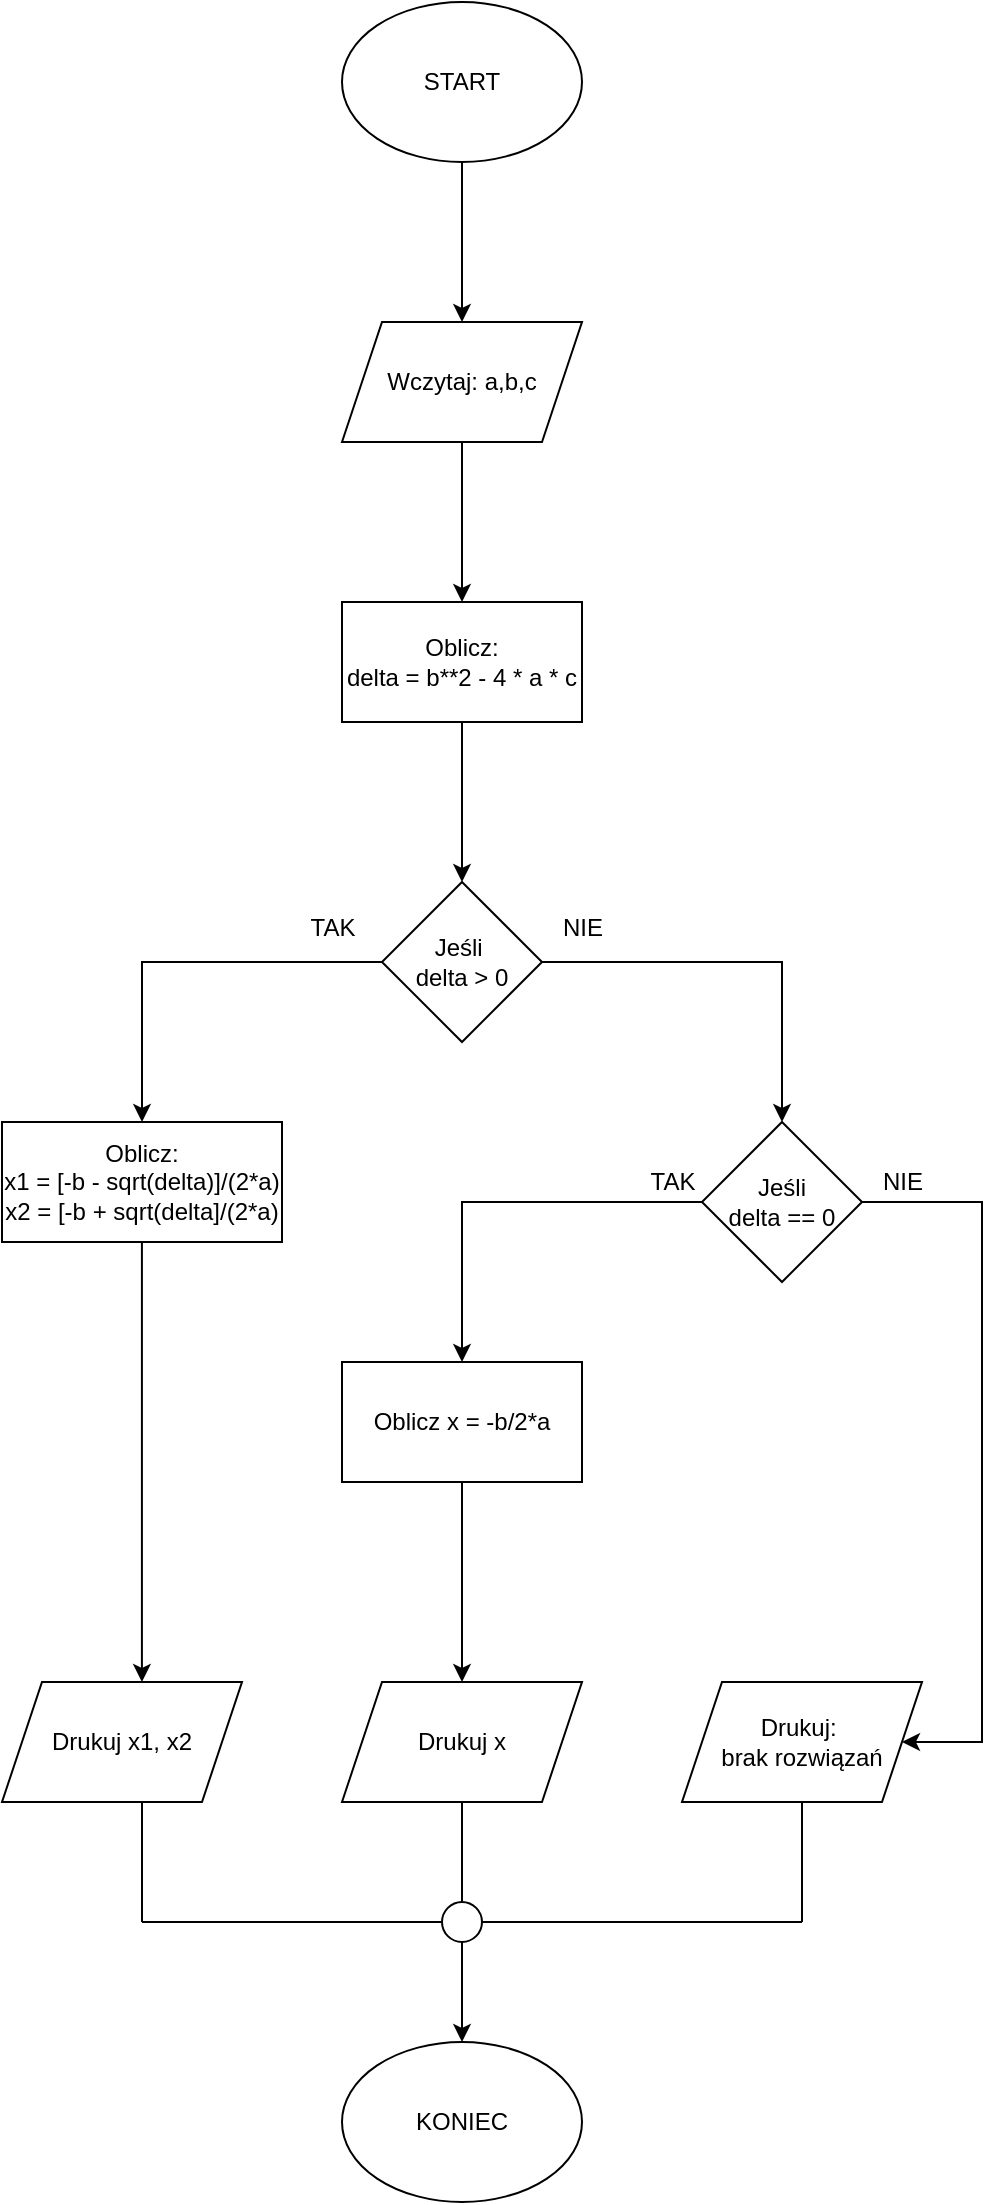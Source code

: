 <mxfile version="24.8.0">
  <diagram id="C5RBs43oDa-KdzZeNtuy" name="Page-1">
    <mxGraphModel dx="691" dy="422" grid="1" gridSize="10" guides="1" tooltips="1" connect="1" arrows="1" fold="1" page="1" pageScale="1" pageWidth="827" pageHeight="1169" math="0" shadow="0">
      <root>
        <mxCell id="WIyWlLk6GJQsqaUBKTNV-0" />
        <mxCell id="WIyWlLk6GJQsqaUBKTNV-1" parent="WIyWlLk6GJQsqaUBKTNV-0" />
        <mxCell id="5TJ3Xv7iPEo6rqyS3TOC-2" style="edgeStyle=orthogonalEdgeStyle;rounded=0;orthogonalLoop=1;jettySize=auto;html=1;" edge="1" parent="WIyWlLk6GJQsqaUBKTNV-1" source="5TJ3Xv7iPEo6rqyS3TOC-0" target="5TJ3Xv7iPEo6rqyS3TOC-1">
          <mxGeometry relative="1" as="geometry" />
        </mxCell>
        <mxCell id="5TJ3Xv7iPEo6rqyS3TOC-0" value="START" style="ellipse;whiteSpace=wrap;html=1;" vertex="1" parent="WIyWlLk6GJQsqaUBKTNV-1">
          <mxGeometry x="320" y="40" width="120" height="80" as="geometry" />
        </mxCell>
        <mxCell id="5TJ3Xv7iPEo6rqyS3TOC-5" style="edgeStyle=orthogonalEdgeStyle;rounded=0;orthogonalLoop=1;jettySize=auto;html=1;exitX=0.5;exitY=1;exitDx=0;exitDy=0;entryX=0.5;entryY=0;entryDx=0;entryDy=0;" edge="1" parent="WIyWlLk6GJQsqaUBKTNV-1" source="5TJ3Xv7iPEo6rqyS3TOC-1" target="5TJ3Xv7iPEo6rqyS3TOC-4">
          <mxGeometry relative="1" as="geometry" />
        </mxCell>
        <mxCell id="5TJ3Xv7iPEo6rqyS3TOC-1" value="Wczytaj: a,b,c" style="shape=parallelogram;perimeter=parallelogramPerimeter;whiteSpace=wrap;html=1;fixedSize=1;" vertex="1" parent="WIyWlLk6GJQsqaUBKTNV-1">
          <mxGeometry x="320" y="200" width="120" height="60" as="geometry" />
        </mxCell>
        <mxCell id="5TJ3Xv7iPEo6rqyS3TOC-7" style="edgeStyle=orthogonalEdgeStyle;rounded=0;orthogonalLoop=1;jettySize=auto;html=1;entryX=0.5;entryY=0;entryDx=0;entryDy=0;" edge="1" parent="WIyWlLk6GJQsqaUBKTNV-1" source="5TJ3Xv7iPEo6rqyS3TOC-4" target="5TJ3Xv7iPEo6rqyS3TOC-6">
          <mxGeometry relative="1" as="geometry" />
        </mxCell>
        <mxCell id="5TJ3Xv7iPEo6rqyS3TOC-4" value="Oblicz:&lt;div&gt;delta = b**2 - 4 * a * c&lt;/div&gt;" style="rounded=0;whiteSpace=wrap;html=1;" vertex="1" parent="WIyWlLk6GJQsqaUBKTNV-1">
          <mxGeometry x="320" y="340" width="120" height="60" as="geometry" />
        </mxCell>
        <mxCell id="5TJ3Xv7iPEo6rqyS3TOC-9" style="edgeStyle=orthogonalEdgeStyle;rounded=0;orthogonalLoop=1;jettySize=auto;html=1;entryX=0.5;entryY=0;entryDx=0;entryDy=0;" edge="1" parent="WIyWlLk6GJQsqaUBKTNV-1" source="5TJ3Xv7iPEo6rqyS3TOC-6" target="5TJ3Xv7iPEo6rqyS3TOC-8">
          <mxGeometry relative="1" as="geometry" />
        </mxCell>
        <mxCell id="5TJ3Xv7iPEo6rqyS3TOC-20" style="edgeStyle=orthogonalEdgeStyle;rounded=0;orthogonalLoop=1;jettySize=auto;html=1;entryX=0.5;entryY=0;entryDx=0;entryDy=0;" edge="1" parent="WIyWlLk6GJQsqaUBKTNV-1" source="5TJ3Xv7iPEo6rqyS3TOC-6" target="5TJ3Xv7iPEo6rqyS3TOC-19">
          <mxGeometry relative="1" as="geometry" />
        </mxCell>
        <mxCell id="5TJ3Xv7iPEo6rqyS3TOC-6" value="Jeśli&amp;nbsp;&lt;div&gt;delta &amp;gt; 0&lt;/div&gt;" style="rhombus;whiteSpace=wrap;html=1;" vertex="1" parent="WIyWlLk6GJQsqaUBKTNV-1">
          <mxGeometry x="340" y="480" width="80" height="80" as="geometry" />
        </mxCell>
        <mxCell id="5TJ3Xv7iPEo6rqyS3TOC-27" style="edgeStyle=orthogonalEdgeStyle;rounded=0;orthogonalLoop=1;jettySize=auto;html=1;exitX=0;exitY=0.5;exitDx=0;exitDy=0;entryX=0.5;entryY=0;entryDx=0;entryDy=0;" edge="1" parent="WIyWlLk6GJQsqaUBKTNV-1" source="5TJ3Xv7iPEo6rqyS3TOC-8" target="5TJ3Xv7iPEo6rqyS3TOC-13">
          <mxGeometry relative="1" as="geometry">
            <Array as="points">
              <mxPoint x="380" y="640" />
              <mxPoint x="380" y="720" />
            </Array>
          </mxGeometry>
        </mxCell>
        <mxCell id="5TJ3Xv7iPEo6rqyS3TOC-30" style="edgeStyle=orthogonalEdgeStyle;rounded=0;orthogonalLoop=1;jettySize=auto;html=1;" edge="1" parent="WIyWlLk6GJQsqaUBKTNV-1" source="5TJ3Xv7iPEo6rqyS3TOC-8" target="5TJ3Xv7iPEo6rqyS3TOC-15">
          <mxGeometry relative="1" as="geometry">
            <mxPoint x="670" y="870" as="targetPoint" />
            <Array as="points">
              <mxPoint x="640" y="640" />
            </Array>
          </mxGeometry>
        </mxCell>
        <mxCell id="5TJ3Xv7iPEo6rqyS3TOC-8" value="Jeśli&lt;div&gt;delta == 0&lt;/div&gt;" style="rhombus;whiteSpace=wrap;html=1;" vertex="1" parent="WIyWlLk6GJQsqaUBKTNV-1">
          <mxGeometry x="500" y="600" width="80" height="80" as="geometry" />
        </mxCell>
        <mxCell id="5TJ3Xv7iPEo6rqyS3TOC-10" value="NIE" style="text;html=1;align=center;verticalAlign=middle;resizable=0;points=[];autosize=1;strokeColor=none;fillColor=none;" vertex="1" parent="WIyWlLk6GJQsqaUBKTNV-1">
          <mxGeometry x="420" y="488" width="40" height="30" as="geometry" />
        </mxCell>
        <mxCell id="5TJ3Xv7iPEo6rqyS3TOC-23" style="edgeStyle=orthogonalEdgeStyle;rounded=0;orthogonalLoop=1;jettySize=auto;html=1;" edge="1" parent="WIyWlLk6GJQsqaUBKTNV-1" source="5TJ3Xv7iPEo6rqyS3TOC-13" target="5TJ3Xv7iPEo6rqyS3TOC-22">
          <mxGeometry relative="1" as="geometry" />
        </mxCell>
        <mxCell id="5TJ3Xv7iPEo6rqyS3TOC-13" value="Oblicz x = -b/2*a" style="rounded=0;whiteSpace=wrap;html=1;" vertex="1" parent="WIyWlLk6GJQsqaUBKTNV-1">
          <mxGeometry x="320" y="720" width="120" height="60" as="geometry" />
        </mxCell>
        <mxCell id="5TJ3Xv7iPEo6rqyS3TOC-14" value="TAK" style="text;html=1;align=center;verticalAlign=middle;resizable=0;points=[];autosize=1;strokeColor=none;fillColor=none;" vertex="1" parent="WIyWlLk6GJQsqaUBKTNV-1">
          <mxGeometry x="460" y="615" width="50" height="30" as="geometry" />
        </mxCell>
        <mxCell id="5TJ3Xv7iPEo6rqyS3TOC-15" value="Drukuj:&amp;nbsp;&lt;div&gt;brak rozwiązań&lt;/div&gt;" style="shape=parallelogram;perimeter=parallelogramPerimeter;whiteSpace=wrap;html=1;fixedSize=1;" vertex="1" parent="WIyWlLk6GJQsqaUBKTNV-1">
          <mxGeometry x="490" y="880" width="120" height="60" as="geometry" />
        </mxCell>
        <mxCell id="5TJ3Xv7iPEo6rqyS3TOC-18" value="NIE" style="text;html=1;align=center;verticalAlign=middle;resizable=0;points=[];autosize=1;strokeColor=none;fillColor=none;" vertex="1" parent="WIyWlLk6GJQsqaUBKTNV-1">
          <mxGeometry x="580" y="615" width="40" height="30" as="geometry" />
        </mxCell>
        <mxCell id="5TJ3Xv7iPEo6rqyS3TOC-19" value="Oblicz:&lt;div&gt;x1 = [-b - sqrt(delta)]/(2*a)&lt;/div&gt;&lt;div&gt;x2 = [-b + sqrt(delta]/(2*a)&lt;/div&gt;" style="rounded=0;whiteSpace=wrap;html=1;" vertex="1" parent="WIyWlLk6GJQsqaUBKTNV-1">
          <mxGeometry x="150" y="600" width="140" height="60" as="geometry" />
        </mxCell>
        <mxCell id="5TJ3Xv7iPEo6rqyS3TOC-21" value="TAK" style="text;html=1;align=center;verticalAlign=middle;resizable=0;points=[];autosize=1;strokeColor=none;fillColor=none;" vertex="1" parent="WIyWlLk6GJQsqaUBKTNV-1">
          <mxGeometry x="290" y="488" width="50" height="30" as="geometry" />
        </mxCell>
        <mxCell id="5TJ3Xv7iPEo6rqyS3TOC-35" style="edgeStyle=orthogonalEdgeStyle;rounded=0;orthogonalLoop=1;jettySize=auto;html=1;" edge="1" parent="WIyWlLk6GJQsqaUBKTNV-1" source="5TJ3Xv7iPEo6rqyS3TOC-22" target="5TJ3Xv7iPEo6rqyS3TOC-33">
          <mxGeometry relative="1" as="geometry" />
        </mxCell>
        <mxCell id="5TJ3Xv7iPEo6rqyS3TOC-22" value="Drukuj x" style="shape=parallelogram;perimeter=parallelogramPerimeter;whiteSpace=wrap;html=1;fixedSize=1;" vertex="1" parent="WIyWlLk6GJQsqaUBKTNV-1">
          <mxGeometry x="320" y="880" width="120" height="60" as="geometry" />
        </mxCell>
        <mxCell id="5TJ3Xv7iPEo6rqyS3TOC-25" value="Drukuj x1, x2" style="shape=parallelogram;perimeter=parallelogramPerimeter;whiteSpace=wrap;html=1;fixedSize=1;" vertex="1" parent="WIyWlLk6GJQsqaUBKTNV-1">
          <mxGeometry x="150" y="880" width="120" height="60" as="geometry" />
        </mxCell>
        <mxCell id="5TJ3Xv7iPEo6rqyS3TOC-26" style="edgeStyle=orthogonalEdgeStyle;rounded=0;orthogonalLoop=1;jettySize=auto;html=1;entryX=0.583;entryY=0;entryDx=0;entryDy=0;entryPerimeter=0;" edge="1" parent="WIyWlLk6GJQsqaUBKTNV-1" source="5TJ3Xv7iPEo6rqyS3TOC-19" target="5TJ3Xv7iPEo6rqyS3TOC-25">
          <mxGeometry relative="1" as="geometry" />
        </mxCell>
        <mxCell id="5TJ3Xv7iPEo6rqyS3TOC-33" value="KONIEC" style="ellipse;whiteSpace=wrap;html=1;" vertex="1" parent="WIyWlLk6GJQsqaUBKTNV-1">
          <mxGeometry x="320" y="1060" width="120" height="80" as="geometry" />
        </mxCell>
        <mxCell id="5TJ3Xv7iPEo6rqyS3TOC-36" value="" style="endArrow=none;html=1;rounded=0;" edge="1" parent="WIyWlLk6GJQsqaUBKTNV-1">
          <mxGeometry width="50" height="50" relative="1" as="geometry">
            <mxPoint x="220" y="1000" as="sourcePoint" />
            <mxPoint x="220" y="940" as="targetPoint" />
          </mxGeometry>
        </mxCell>
        <mxCell id="5TJ3Xv7iPEo6rqyS3TOC-37" value="" style="endArrow=none;html=1;rounded=0;" edge="1" parent="WIyWlLk6GJQsqaUBKTNV-1">
          <mxGeometry width="50" height="50" relative="1" as="geometry">
            <mxPoint x="550" y="1000" as="sourcePoint" />
            <mxPoint x="550" y="940" as="targetPoint" />
          </mxGeometry>
        </mxCell>
        <mxCell id="5TJ3Xv7iPEo6rqyS3TOC-38" value="" style="endArrow=none;html=1;rounded=0;" edge="1" parent="WIyWlLk6GJQsqaUBKTNV-1" source="5TJ3Xv7iPEo6rqyS3TOC-44">
          <mxGeometry width="50" height="50" relative="1" as="geometry">
            <mxPoint x="220" y="1000" as="sourcePoint" />
            <mxPoint x="550" y="1000" as="targetPoint" />
            <Array as="points">
              <mxPoint x="380" y="1000" />
            </Array>
          </mxGeometry>
        </mxCell>
        <mxCell id="5TJ3Xv7iPEo6rqyS3TOC-47" value="" style="endArrow=none;html=1;rounded=0;" edge="1" parent="WIyWlLk6GJQsqaUBKTNV-1" target="5TJ3Xv7iPEo6rqyS3TOC-44">
          <mxGeometry width="50" height="50" relative="1" as="geometry">
            <mxPoint x="220" y="1000" as="sourcePoint" />
            <mxPoint x="550" y="1000" as="targetPoint" />
            <Array as="points" />
          </mxGeometry>
        </mxCell>
        <mxCell id="5TJ3Xv7iPEo6rqyS3TOC-44" value="" style="ellipse;whiteSpace=wrap;html=1;aspect=fixed;" vertex="1" parent="WIyWlLk6GJQsqaUBKTNV-1">
          <mxGeometry x="370" y="990" width="20" height="20" as="geometry" />
        </mxCell>
      </root>
    </mxGraphModel>
  </diagram>
</mxfile>
